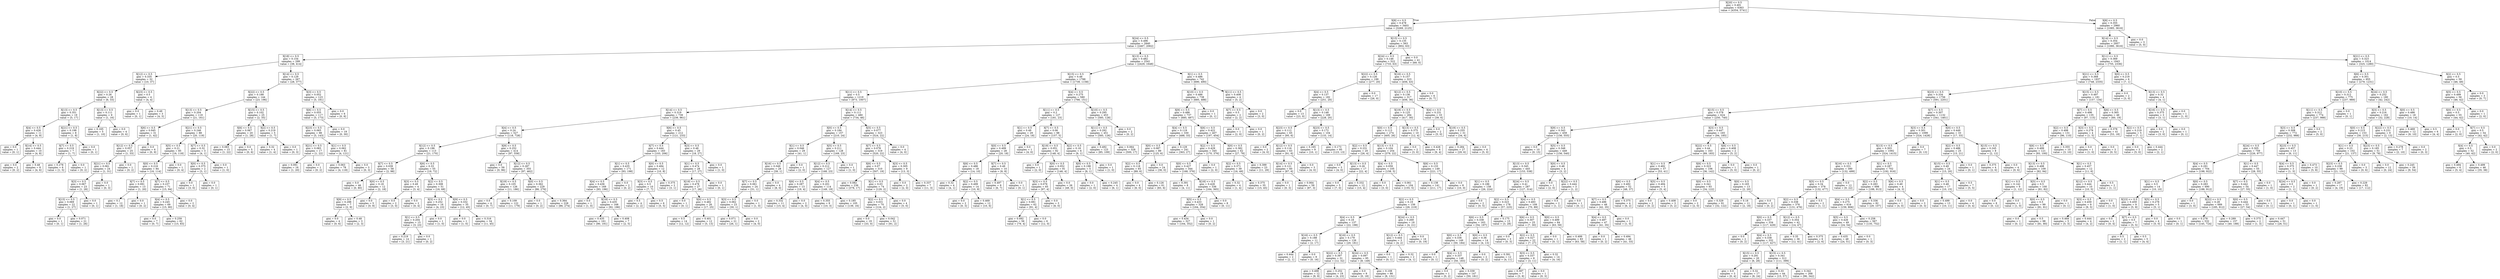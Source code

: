 digraph Tree {
node [shape=box] ;
0 [label="X[20] <= 0.5\ngini = 0.491\nsamples = 6363\nvalue = [4354, 5741]"] ;
1 [label="X[8] <= 0.5\ngini = 0.478\nsamples = 3403\nvalue = [3269, 2125]"] ;
0 -> 1 [labeldistance=2.5, labelangle=45, headlabel="True"] ;
2 [label="X[24] <= 0.5\ngini = 0.496\nsamples = 2840\nvalue = [2467, 2062]"] ;
1 -> 2 ;
3 [label="X[18] <= 0.5\ngini = 0.154\nsamples = 299\nvalue = [38, 414]"] ;
2 -> 3 ;
4 [label="X[12] <= 0.5\ngini = 0.335\nsamples = 32\nvalue = [10, 37]"] ;
3 -> 4 ;
5 [label="X[22] <= 0.5\ngini = 0.26\nsamples = 28\nvalue = [6, 33]"] ;
4 -> 5 ;
6 [label="X[13] <= 0.5\ngini = 0.351\nsamples = 19\nvalue = [5, 17]"] ;
5 -> 6 ;
7 [label="X[4] <= 0.5\ngini = 0.426\nsamples = 11\nvalue = [4, 9]"] ;
6 -> 7 ;
8 [label="gini = 0.0\nsamples = 1\nvalue = [0, 1]"] ;
7 -> 8 ;
9 [label="X[14] <= 0.5\ngini = 0.444\nsamples = 10\nvalue = [4, 8]"] ;
7 -> 9 ;
10 [label="gini = 0.0\nsamples = 2\nvalue = [0, 2]"] ;
9 -> 10 ;
11 [label="gini = 0.48\nsamples = 8\nvalue = [4, 6]"] ;
9 -> 11 ;
12 [label="X[21] <= 0.5\ngini = 0.198\nsamples = 8\nvalue = [1, 8]"] ;
6 -> 12 ;
13 [label="X[7] <= 0.5\ngini = 0.219\nsamples = 7\nvalue = [1, 7]"] ;
12 -> 13 ;
14 [label="gini = 0.278\nsamples = 6\nvalue = [1, 5]"] ;
13 -> 14 ;
15 [label="gini = 0.0\nsamples = 1\nvalue = [0, 2]"] ;
13 -> 15 ;
16 [label="gini = 0.0\nsamples = 1\nvalue = [0, 1]"] ;
12 -> 16 ;
17 [label="X[13] <= 0.5\ngini = 0.111\nsamples = 9\nvalue = [1, 16]"] ;
5 -> 17 ;
18 [label="gini = 0.165\nsamples = 5\nvalue = [1, 10]"] ;
17 -> 18 ;
19 [label="gini = 0.0\nsamples = 4\nvalue = [0, 6]"] ;
17 -> 19 ;
20 [label="X[23] <= 0.5\ngini = 0.5\nsamples = 4\nvalue = [4, 4]"] ;
4 -> 20 ;
21 [label="gini = 0.0\nsamples = 1\nvalue = [0, 1]"] ;
20 -> 21 ;
22 [label="gini = 0.49\nsamples = 3\nvalue = [4, 3]"] ;
20 -> 22 ;
23 [label="X[14] <= 0.5\ngini = 0.129\nsamples = 267\nvalue = [28, 377]"] ;
3 -> 23 ;
24 [label="X[22] <= 0.5\ngini = 0.188\nsamples = 144\nvalue = [23, 196]"] ;
23 -> 24 ;
25 [label="X[13] <= 0.5\ngini = 0.204\nsamples = 119\nvalue = [21, 161]"] ;
24 -> 25 ;
26 [label="X[6] <= 0.5\ngini = 0.045\nsamples = 31\nvalue = [1, 42]"] ;
25 -> 26 ;
27 [label="X[12] <= 0.5\ngini = 0.057\nsamples = 25\nvalue = [1, 33]"] ;
26 -> 27 ;
28 [label="X[21] <= 0.5\ngini = 0.061\nsamples = 24\nvalue = [1, 31]"] ;
27 -> 28 ;
29 [label="X[3] <= 0.5\ngini = 0.067\nsamples = 23\nvalue = [1, 28]"] ;
28 -> 29 ;
30 [label="X[15] <= 0.5\ngini = 0.069\nsamples = 22\nvalue = [1, 27]"] ;
29 -> 30 ;
31 [label="gini = 0.0\nsamples = 1\nvalue = [0, 1]"] ;
30 -> 31 ;
32 [label="gini = 0.071\nsamples = 21\nvalue = [1, 26]"] ;
30 -> 32 ;
33 [label="gini = 0.0\nsamples = 1\nvalue = [0, 1]"] ;
29 -> 33 ;
34 [label="gini = 0.0\nsamples = 1\nvalue = [0, 3]"] ;
28 -> 34 ;
35 [label="gini = 0.0\nsamples = 1\nvalue = [0, 2]"] ;
27 -> 35 ;
36 [label="gini = 0.0\nsamples = 6\nvalue = [0, 9]"] ;
26 -> 36 ;
37 [label="X[21] <= 0.5\ngini = 0.246\nsamples = 88\nvalue = [20, 119]"] ;
25 -> 37 ;
38 [label="X[5] <= 0.5\ngini = 0.21\nsamples = 85\nvalue = [16, 118]"] ;
37 -> 38 ;
39 [label="X[0] <= 0.5\ngini = 0.216\nsamples = 84\nvalue = [16, 114]"] ;
38 -> 39 ;
40 [label="X[7] <= 0.5\ngini = 0.091\nsamples = 13\nvalue = [1, 20]"] ;
39 -> 40 ;
41 [label="gini = 0.1\nsamples = 12\nvalue = [1, 18]"] ;
40 -> 41 ;
42 [label="gini = 0.0\nsamples = 1\nvalue = [0, 2]"] ;
40 -> 42 ;
43 [label="X[7] <= 0.5\ngini = 0.237\nsamples = 71\nvalue = [15, 94]"] ;
39 -> 43 ;
44 [label="X[4] <= 0.5\ngini = 0.245\nsamples = 69\nvalue = [15, 90]"] ;
43 -> 44 ;
45 [label="gini = 0.0\nsamples = 7\nvalue = [0, 7]"] ;
44 -> 45 ;
46 [label="gini = 0.259\nsamples = 62\nvalue = [15, 83]"] ;
44 -> 46 ;
47 [label="gini = 0.0\nsamples = 2\nvalue = [0, 4]"] ;
43 -> 47 ;
48 [label="gini = 0.0\nsamples = 1\nvalue = [0, 4]"] ;
38 -> 48 ;
49 [label="X[7] <= 0.5\ngini = 0.32\nsamples = 3\nvalue = [4, 1]"] ;
37 -> 49 ;
50 [label="X[0] <= 0.5\ngini = 0.375\nsamples = 2\nvalue = [3, 1]"] ;
49 -> 50 ;
51 [label="gini = 0.0\nsamples = 1\nvalue = [3, 0]"] ;
50 -> 51 ;
52 [label="gini = 0.0\nsamples = 1\nvalue = [0, 1]"] ;
50 -> 52 ;
53 [label="gini = 0.0\nsamples = 1\nvalue = [1, 0]"] ;
49 -> 53 ;
54 [label="X[15] <= 0.5\ngini = 0.102\nsamples = 25\nvalue = [2, 35]"] ;
24 -> 54 ;
55 [label="X[6] <= 0.5\ngini = 0.067\nsamples = 20\nvalue = [1, 28]"] ;
54 -> 55 ;
56 [label="gini = 0.083\nsamples = 15\nvalue = [1, 22]"] ;
55 -> 56 ;
57 [label="gini = 0.0\nsamples = 5\nvalue = [0, 6]"] ;
55 -> 57 ;
58 [label="X[2] <= 0.5\ngini = 0.219\nsamples = 5\nvalue = [1, 7]"] ;
54 -> 58 ;
59 [label="gini = 0.32\nsamples = 4\nvalue = [1, 4]"] ;
58 -> 59 ;
60 [label="gini = 0.0\nsamples = 1\nvalue = [0, 3]"] ;
58 -> 60 ;
61 [label="X[3] <= 0.5\ngini = 0.052\nsamples = 123\nvalue = [5, 181]"] ;
23 -> 61 ;
62 [label="X[6] <= 0.5\ngini = 0.055\nsamples = 117\nvalue = [5, 173]"] ;
61 -> 62 ;
63 [label="X[23] <= 0.5\ngini = 0.065\nsamples = 98\nvalue = [5, 143]"] ;
62 -> 63 ;
64 [label="X[21] <= 0.5\ngini = 0.083\nsamples = 17\nvalue = [1, 22]"] ;
63 -> 64 ;
65 [label="gini = 0.091\nsamples = 16\nvalue = [1, 20]"] ;
64 -> 65 ;
66 [label="gini = 0.0\nsamples = 1\nvalue = [0, 2]"] ;
64 -> 66 ;
67 [label="X[1] <= 0.5\ngini = 0.062\nsamples = 81\nvalue = [4, 121]"] ;
63 -> 67 ;
68 [label="gini = 0.063\nsamples = 78\nvalue = [4, 118]"] ;
67 -> 68 ;
69 [label="gini = 0.0\nsamples = 3\nvalue = [0, 3]"] ;
67 -> 69 ;
70 [label="gini = 0.0\nsamples = 19\nvalue = [0, 30]"] ;
62 -> 70 ;
71 [label="gini = 0.0\nsamples = 6\nvalue = [0, 8]"] ;
61 -> 71 ;
72 [label="X[13] <= 0.5\ngini = 0.482\nsamples = 2541\nvalue = [2429, 1648]"] ;
2 -> 72 ;
73 [label="X[15] <= 0.5\ngini = 0.48\nsamples = 1799\nvalue = [1739, 1158]"] ;
72 -> 73 ;
74 [label="X[11] <= 0.5\ngini = 0.5\nsamples = 1219\nvalue = [973, 1007]"] ;
73 -> 74 ;
75 [label="X[14] <= 0.5\ngini = 0.319\nsamples = 739\nvalue = [239, 961]"] ;
74 -> 75 ;
76 [label="X[4] <= 0.5\ngini = 0.24\nsamples = 527\nvalue = [118, 728]"] ;
75 -> 76 ;
77 [label="X[12] <= 0.5\ngini = 0.196\nsamples = 113\nvalue = [21, 170]"] ;
76 -> 77 ;
78 [label="X[7] <= 0.5\ngini = 0.039\nsamples = 58\nvalue = [2, 98]"] ;
77 -> 78 ;
79 [label="gini = 0.0\nsamples = 46\nvalue = [0, 80]"] ;
78 -> 79 ;
80 [label="X[0] <= 0.5\ngini = 0.18\nsamples = 12\nvalue = [2, 18]"] ;
78 -> 80 ;
81 [label="X[9] <= 0.5\ngini = 0.298\nsamples = 7\nvalue = [2, 9]"] ;
80 -> 81 ;
82 [label="gini = 0.0\nsamples = 4\nvalue = [0, 6]"] ;
81 -> 82 ;
83 [label="gini = 0.48\nsamples = 3\nvalue = [2, 3]"] ;
81 -> 83 ;
84 [label="gini = 0.0\nsamples = 5\nvalue = [0, 9]"] ;
80 -> 84 ;
85 [label="X[6] <= 0.5\ngini = 0.33\nsamples = 55\nvalue = [19, 72]"] ;
77 -> 85 ;
86 [label="X[3] <= 0.5\ngini = 0.49\nsamples = 4\nvalue = [3, 4]"] ;
85 -> 86 ;
87 [label="gini = 0.0\nsamples = 2\nvalue = [3, 0]"] ;
86 -> 87 ;
88 [label="gini = 0.0\nsamples = 2\nvalue = [0, 4]"] ;
86 -> 88 ;
89 [label="X[2] <= 0.5\ngini = 0.308\nsamples = 51\nvalue = [16, 68]"] ;
85 -> 89 ;
90 [label="X[3] <= 0.5\ngini = 0.252\nsamples = 16\nvalue = [4, 23]"] ;
89 -> 90 ;
91 [label="X[1] <= 0.5\ngini = 0.204\nsamples = 15\nvalue = [3, 23]"] ;
90 -> 91 ;
92 [label="gini = 0.219\nsamples = 14\nvalue = [3, 21]"] ;
91 -> 92 ;
93 [label="gini = 0.0\nsamples = 1\nvalue = [0, 2]"] ;
91 -> 93 ;
94 [label="gini = 0.0\nsamples = 1\nvalue = [1, 0]"] ;
90 -> 94 ;
95 [label="X[9] <= 0.5\ngini = 0.332\nsamples = 35\nvalue = [12, 45]"] ;
89 -> 95 ;
96 [label="gini = 0.0\nsamples = 1\nvalue = [1, 0]"] ;
95 -> 96 ;
97 [label="gini = 0.316\nsamples = 34\nvalue = [11, 45]"] ;
95 -> 97 ;
98 [label="X[9] <= 0.5\ngini = 0.252\nsamples = 414\nvalue = [97, 558]"] ;
76 -> 98 ;
99 [label="gini = 0.0\nsamples = 59\nvalue = [0, 96]"] ;
98 -> 99 ;
100 [label="X[12] <= 0.5\ngini = 0.287\nsamples = 355\nvalue = [97, 462]"] ;
98 -> 100 ;
101 [label="X[19] <= 0.5\ngini = 0.105\nsamples = 126\nvalue = [11, 186]"] ;
100 -> 101 ;
102 [label="gini = 0.0\nsamples = 4\nvalue = [0, 7]"] ;
101 -> 102 ;
103 [label="gini = 0.109\nsamples = 122\nvalue = [11, 179]"] ;
101 -> 103 ;
104 [label="X[0] <= 0.5\ngini = 0.362\nsamples = 229\nvalue = [86, 276]"] ;
100 -> 104 ;
105 [label="gini = 0.0\nsamples = 1\nvalue = [0, 2]"] ;
104 -> 105 ;
106 [label="gini = 0.364\nsamples = 228\nvalue = [86, 274]"] ;
104 -> 106 ;
107 [label="X[6] <= 0.5\ngini = 0.45\nsamples = 212\nvalue = [121, 233]"] ;
75 -> 107 ;
108 [label="X[7] <= 0.5\ngini = 0.444\nsamples = 183\nvalue = [103, 206]"] ;
107 -> 108 ;
109 [label="X[1] <= 0.5\ngini = 0.435\nsamples = 171\nvalue = [93, 198]"] ;
108 -> 109 ;
110 [label="X[4] <= 0.5\ngini = 0.436\nsamples = 169\nvalue = [93, 196]"] ;
109 -> 110 ;
111 [label="gini = 0.0\nsamples = 1\nvalue = [1, 0]"] ;
110 -> 111 ;
112 [label="X[18] <= 0.5\ngini = 0.435\nsamples = 168\nvalue = [92, 196]"] ;
110 -> 112 ;
113 [label="gini = 0.435\nsamples = 161\nvalue = [90, 191]"] ;
112 -> 113 ;
114 [label="gini = 0.408\nsamples = 7\nvalue = [2, 5]"] ;
112 -> 114 ;
115 [label="gini = 0.0\nsamples = 2\nvalue = [0, 2]"] ;
109 -> 115 ;
116 [label="X[0] <= 0.5\ngini = 0.494\nsamples = 12\nvalue = [10, 8]"] ;
108 -> 116 ;
117 [label="X[3] <= 0.5\ngini = 0.5\nsamples = 10\nvalue = [7, 7]"] ;
116 -> 117 ;
118 [label="gini = 0.5\nsamples = 4\nvalue = [2, 2]"] ;
117 -> 118 ;
119 [label="gini = 0.5\nsamples = 6\nvalue = [5, 5]"] ;
117 -> 119 ;
120 [label="gini = 0.375\nsamples = 2\nvalue = [3, 1]"] ;
116 -> 120 ;
121 [label="X[3] <= 0.5\ngini = 0.48\nsamples = 29\nvalue = [18, 27]"] ;
107 -> 121 ;
122 [label="X[1] <= 0.5\ngini = 0.474\nsamples = 28\nvalue = [17, 27]"] ;
121 -> 122 ;
123 [label="X[19] <= 0.5\ngini = 0.478\nsamples = 27\nvalue = [17, 26]"] ;
122 -> 123 ;
124 [label="gini = 0.0\nsamples = 1\nvalue = [0, 1]"] ;
123 -> 124 ;
125 [label="X[0] <= 0.5\ngini = 0.482\nsamples = 26\nvalue = [17, 25]"] ;
123 -> 125 ;
126 [label="gini = 0.5\nsamples = 14\nvalue = [12, 12]"] ;
125 -> 126 ;
127 [label="gini = 0.401\nsamples = 12\nvalue = [5, 13]"] ;
125 -> 127 ;
128 [label="gini = 0.0\nsamples = 1\nvalue = [0, 1]"] ;
122 -> 128 ;
129 [label="gini = 0.0\nsamples = 1\nvalue = [1, 0]"] ;
121 -> 129 ;
130 [label="X[14] <= 0.5\ngini = 0.111\nsamples = 480\nvalue = [734, 46]"] ;
74 -> 130 ;
131 [label="X[0] <= 0.5\ngini = 0.184\nsamples = 157\nvalue = [210, 24]"] ;
130 -> 131 ;
132 [label="X[1] <= 0.5\ngini = 0.046\nsamples = 29\nvalue = [41, 1]"] ;
131 -> 132 ;
133 [label="X[16] <= 0.5\ngini = 0.049\nsamples = 28\nvalue = [39, 1]"] ;
132 -> 133 ;
134 [label="X[7] <= 0.5\ngini = 0.061\nsamples = 24\nvalue = [31, 1]"] ;
133 -> 134 ;
135 [label="X[3] <= 0.5\ngini = 0.062\nsamples = 23\nvalue = [30, 1]"] ;
134 -> 135 ;
136 [label="gini = 0.071\nsamples = 21\nvalue = [26, 1]"] ;
135 -> 136 ;
137 [label="gini = 0.0\nsamples = 2\nvalue = [4, 0]"] ;
135 -> 137 ;
138 [label="gini = 0.0\nsamples = 1\nvalue = [1, 0]"] ;
134 -> 138 ;
139 [label="gini = 0.0\nsamples = 4\nvalue = [8, 0]"] ;
133 -> 139 ;
140 [label="gini = 0.0\nsamples = 1\nvalue = [2, 0]"] ;
132 -> 140 ;
141 [label="X[5] <= 0.5\ngini = 0.211\nsamples = 128\nvalue = [169, 23]"] ;
131 -> 141 ;
142 [label="X[12] <= 0.5\ngini = 0.212\nsamples = 127\nvalue = [168, 23]"] ;
141 -> 142 ;
143 [label="X[6] <= 0.5\ngini = 0.287\nsamples = 13\nvalue = [19, 4]"] ;
142 -> 143 ;
144 [label="gini = 0.332\nsamples = 11\nvalue = [15, 4]"] ;
143 -> 144 ;
145 [label="gini = 0.0\nsamples = 2\nvalue = [4, 0]"] ;
143 -> 145 ;
146 [label="X[4] <= 0.5\ngini = 0.201\nsamples = 114\nvalue = [149, 19]"] ;
142 -> 146 ;
147 [label="gini = 0.355\nsamples = 9\nvalue = [10, 3]"] ;
146 -> 147 ;
148 [label="gini = 0.185\nsamples = 105\nvalue = [139, 16]"] ;
146 -> 148 ;
149 [label="gini = 0.0\nsamples = 1\nvalue = [1, 0]"] ;
141 -> 149 ;
150 [label="X[5] <= 0.5\ngini = 0.077\nsamples = 323\nvalue = [524, 22]"] ;
130 -> 150 ;
151 [label="X[7] <= 0.5\ngini = 0.078\nsamples = 319\nvalue = [520, 22]"] ;
150 -> 151 ;
152 [label="X[6] <= 0.5\ngini = 0.07\nsamples = 310\nvalue = [507, 19]"] ;
151 -> 152 ;
153 [label="gini = 0.082\nsamples = 236\nvalue = [378, 17]"] ;
152 -> 153 ;
154 [label="X[1] <= 0.5\ngini = 0.03\nsamples = 74\nvalue = [129, 2]"] ;
152 -> 154 ;
155 [label="X[2] <= 0.5\ngini = 0.031\nsamples = 70\nvalue = [124, 2]"] ;
154 -> 155 ;
156 [label="gini = 0.0\nsamples = 19\nvalue = [33, 0]"] ;
155 -> 156 ;
157 [label="gini = 0.042\nsamples = 51\nvalue = [91, 2]"] ;
155 -> 157 ;
158 [label="gini = 0.0\nsamples = 4\nvalue = [5, 0]"] ;
154 -> 158 ;
159 [label="X[3] <= 0.5\ngini = 0.305\nsamples = 9\nvalue = [13, 3]"] ;
151 -> 159 ;
160 [label="gini = 0.0\nsamples = 2\nvalue = [2, 0]"] ;
159 -> 160 ;
161 [label="gini = 0.337\nsamples = 7\nvalue = [11, 3]"] ;
159 -> 161 ;
162 [label="gini = 0.0\nsamples = 4\nvalue = [4, 0]"] ;
150 -> 162 ;
163 [label="X[4] <= 0.5\ngini = 0.275\nsamples = 580\nvalue = [766, 151]"] ;
73 -> 163 ;
164 [label="X[11] <= 0.5\ngini = 0.2\nsamples = 127\nvalue = [181, 23]"] ;
163 -> 164 ;
165 [label="X[1] <= 0.5\ngini = 0.49\nsamples = 29\nvalue = [24, 18]"] ;
164 -> 165 ;
166 [label="X[0] <= 0.5\ngini = 0.499\nsamples = 28\nvalue = [20, 18]"] ;
165 -> 166 ;
167 [label="X[6] <= 0.5\ngini = 0.486\nsamples = 18\nvalue = [14, 10]"] ;
166 -> 167 ;
168 [label="gini = 0.32\nsamples = 4\nvalue = [4, 1]"] ;
167 -> 168 ;
169 [label="X[2] <= 0.5\ngini = 0.499\nsamples = 14\nvalue = [10, 9]"] ;
167 -> 169 ;
170 [label="gini = 0.0\nsamples = 2\nvalue = [0, 3]"] ;
169 -> 170 ;
171 [label="gini = 0.469\nsamples = 12\nvalue = [10, 6]"] ;
169 -> 171 ;
172 [label="X[7] <= 0.5\ngini = 0.49\nsamples = 10\nvalue = [6, 8]"] ;
166 -> 172 ;
173 [label="gini = 0.497\nsamples = 9\nvalue = [6, 7]"] ;
172 -> 173 ;
174 [label="gini = 0.0\nsamples = 1\nvalue = [0, 1]"] ;
172 -> 174 ;
175 [label="gini = 0.0\nsamples = 1\nvalue = [4, 0]"] ;
165 -> 175 ;
176 [label="X[7] <= 0.5\ngini = 0.06\nsamples = 98\nvalue = [157, 5]"] ;
164 -> 176 ;
177 [label="X[19] <= 0.5\ngini = 0.051\nsamples = 92\nvalue = [148, 4]"] ;
176 -> 177 ;
178 [label="gini = 0.0\nsamples = 1\nvalue = [2, 0]"] ;
177 -> 178 ;
179 [label="X[0] <= 0.5\ngini = 0.052\nsamples = 91\nvalue = [146, 4]"] ;
177 -> 179 ;
180 [label="X[3] <= 0.5\ngini = 0.076\nsamples = 65\nvalue = [97, 4]"] ;
179 -> 180 ;
181 [label="X[1] <= 0.5\ngini = 0.081\nsamples = 62\nvalue = [91, 4]"] ;
180 -> 181 ;
182 [label="gini = 0.092\nsamples = 56\nvalue = [79, 4]"] ;
181 -> 182 ;
183 [label="gini = 0.0\nsamples = 6\nvalue = [12, 0]"] ;
181 -> 183 ;
184 [label="gini = 0.0\nsamples = 3\nvalue = [6, 0]"] ;
180 -> 184 ;
185 [label="gini = 0.0\nsamples = 26\nvalue = [49, 0]"] ;
179 -> 185 ;
186 [label="X[2] <= 0.5\ngini = 0.18\nsamples = 6\nvalue = [9, 1]"] ;
176 -> 186 ;
187 [label="X[0] <= 0.5\ngini = 0.198\nsamples = 5\nvalue = [8, 1]"] ;
186 -> 187 ;
188 [label="gini = 0.0\nsamples = 1\nvalue = [2, 0]"] ;
187 -> 188 ;
189 [label="gini = 0.245\nsamples = 4\nvalue = [6, 1]"] ;
187 -> 189 ;
190 [label="gini = 0.0\nsamples = 1\nvalue = [1, 0]"] ;
186 -> 190 ;
191 [label="X[10] <= 0.5\ngini = 0.295\nsamples = 453\nvalue = [585, 128]"] ;
163 -> 191 ;
192 [label="X[11] <= 0.5\ngini = 0.292\nsamples = 451\nvalue = [585, 126]"] ;
191 -> 192 ;
193 [label="gini = 0.492\nsamples = 123\nvalue = [85, 109]"] ;
192 -> 193 ;
194 [label="gini = 0.064\nsamples = 328\nvalue = [500, 17]"] ;
192 -> 194 ;
195 [label="gini = 0.0\nsamples = 2\nvalue = [0, 2]"] ;
191 -> 195 ;
196 [label="X[1] <= 0.5\ngini = 0.486\nsamples = 742\nvalue = [690, 490]"] ;
72 -> 196 ;
197 [label="X[10] <= 0.5\ngini = 0.486\nsamples = 738\nvalue = [685, 488]"] ;
196 -> 197 ;
198 [label="X[9] <= 0.5\ngini = 0.486\nsamples = 737\nvalue = [685, 487]"] ;
197 -> 198 ;
199 [label="X[4] <= 0.5\ngini = 0.119\nsamples = 330\nvalue = [488, 33]"] ;
198 -> 199 ;
200 [label="X[0] <= 0.5\ngini = 0.087\nsamples = 89\nvalue = [125, 6]"] ;
199 -> 200 ;
201 [label="X[2] <= 0.5\ngini = 0.118\nsamples = 65\nvalue = [89, 6]"] ;
200 -> 201 ;
202 [label="gini = 0.0\nsamples = 4\nvalue = [6, 0]"] ;
201 -> 202 ;
203 [label="gini = 0.126\nsamples = 61\nvalue = [83, 6]"] ;
201 -> 203 ;
204 [label="gini = 0.0\nsamples = 24\nvalue = [36, 0]"] ;
200 -> 204 ;
205 [label="gini = 0.129\nsamples = 241\nvalue = [363, 27]"] ;
199 -> 205 ;
206 [label="X[6] <= 0.5\ngini = 0.422\nsamples = 407\nvalue = [197, 454]"] ;
198 -> 206 ;
207 [label="X[2] <= 0.5\ngini = 0.429\nsamples = 345\nvalue = [170, 376]"] ;
206 -> 207 ;
208 [label="X[0] <= 0.5\ngini = 0.427\nsamples = 344\nvalue = [168, 376]"] ;
207 -> 208 ;
209 [label="gini = 0.391\nsamples = 8\nvalue = [4, 11]"] ;
208 -> 209 ;
210 [label="X[18] <= 0.5\ngini = 0.428\nsamples = 336\nvalue = [164, 365]"] ;
208 -> 210 ;
211 [label="X[5] <= 0.5\ngini = 0.433\nsamples = 328\nvalue = [164, 354]"] ;
210 -> 211 ;
212 [label="gini = 0.434\nsamples = 327\nvalue = [164, 352]"] ;
211 -> 212 ;
213 [label="gini = 0.0\nsamples = 1\nvalue = [0, 2]"] ;
211 -> 213 ;
214 [label="gini = 0.0\nsamples = 8\nvalue = [0, 11]"] ;
210 -> 214 ;
215 [label="gini = 0.0\nsamples = 1\nvalue = [2, 0]"] ;
207 -> 215 ;
216 [label="X[0] <= 0.5\ngini = 0.382\nsamples = 62\nvalue = [27, 78]"] ;
206 -> 216 ;
217 [label="X[2] <= 0.5\ngini = 0.371\nsamples = 39\nvalue = [16, 49]"] ;
216 -> 217 ;
218 [label="gini = 0.32\nsamples = 4\nvalue = [1, 4]"] ;
217 -> 218 ;
219 [label="gini = 0.375\nsamples = 35\nvalue = [15, 45]"] ;
217 -> 219 ;
220 [label="gini = 0.399\nsamples = 23\nvalue = [11, 29]"] ;
216 -> 220 ;
221 [label="gini = 0.0\nsamples = 1\nvalue = [0, 1]"] ;
197 -> 221 ;
222 [label="X[11] <= 0.5\ngini = 0.408\nsamples = 4\nvalue = [5, 2]"] ;
196 -> 222 ;
223 [label="X[7] <= 0.5\ngini = 0.5\nsamples = 2\nvalue = [2, 2]"] ;
222 -> 223 ;
224 [label="gini = 0.0\nsamples = 1\nvalue = [2, 0]"] ;
223 -> 224 ;
225 [label="gini = 0.0\nsamples = 1\nvalue = [0, 2]"] ;
223 -> 225 ;
226 [label="gini = 0.0\nsamples = 2\nvalue = [3, 0]"] ;
222 -> 226 ;
227 [label="X[15] <= 0.5\ngini = 0.135\nsamples = 563\nvalue = [802, 63]"] ;
1 -> 227 ;
228 [label="X[24] <= 0.5\ngini = 0.146\nsamples = 522\nvalue = [733, 63]"] ;
227 -> 228 ;
229 [label="X[22] <= 0.5\ngini = 0.126\nsamples = 199\nvalue = [277, 20]"] ;
228 -> 229 ;
230 [label="X[4] <= 0.5\ngini = 0.137\nsamples = 182\nvalue = [251, 20]"] ;
229 -> 230 ;
231 [label="gini = 0.0\nsamples = 13\nvalue = [23, 0]"] ;
230 -> 231 ;
232 [label="X[13] <= 0.5\ngini = 0.148\nsamples = 169\nvalue = [228, 20]"] ;
230 -> 232 ;
233 [label="X[23] <= 0.5\ngini = 0.112\nsamples = 65\nvalue = [95, 6]"] ;
232 -> 233 ;
234 [label="gini = 0.0\nsamples = 2\nvalue = [4, 0]"] ;
233 -> 234 ;
235 [label="X[12] <= 0.5\ngini = 0.116\nsamples = 63\nvalue = [91, 6]"] ;
233 -> 235 ;
236 [label="X[14] <= 0.5\ngini = 0.121\nsamples = 60\nvalue = [87, 6]"] ;
235 -> 236 ;
237 [label="gini = 0.0\nsamples = 1\nvalue = [0, 3]"] ;
236 -> 237 ;
238 [label="gini = 0.064\nsamples = 59\nvalue = [87, 3]"] ;
236 -> 238 ;
239 [label="gini = 0.0\nsamples = 3\nvalue = [4, 0]"] ;
235 -> 239 ;
240 [label="X[23] <= 0.5\ngini = 0.172\nsamples = 104\nvalue = [133, 14]"] ;
232 -> 240 ;
241 [label="gini = 0.165\nsamples = 9\nvalue = [10, 1]"] ;
240 -> 241 ;
242 [label="gini = 0.173\nsamples = 95\nvalue = [123, 13]"] ;
240 -> 242 ;
243 [label="gini = 0.0\nsamples = 17\nvalue = [26, 0]"] ;
229 -> 243 ;
244 [label="X[16] <= 0.5\ngini = 0.157\nsamples = 323\nvalue = [456, 43]"] ;
228 -> 244 ;
245 [label="X[12] <= 0.5\ngini = 0.136\nsamples = 317\nvalue = [456, 36]"] ;
244 -> 245 ;
246 [label="X[19] <= 0.5\ngini = 0.125\nsamples = 284\nvalue = [417, 30]"] ;
245 -> 246 ;
247 [label="X[0] <= 0.5\ngini = 0.113\nsamples = 274\nvalue = [405, 26]"] ;
246 -> 247 ;
248 [label="X[2] <= 0.5\ngini = 0.231\nsamples = 20\nvalue = [26, 4]"] ;
247 -> 248 ;
249 [label="gini = 0.0\nsamples = 3\nvalue = [4, 0]"] ;
248 -> 249 ;
250 [label="X[13] <= 0.5\ngini = 0.26\nsamples = 17\nvalue = [22, 4]"] ;
248 -> 250 ;
251 [label="gini = 0.0\nsamples = 5\nvalue = [7, 0]"] ;
250 -> 251 ;
252 [label="gini = 0.332\nsamples = 12\nvalue = [15, 4]"] ;
250 -> 252 ;
253 [label="X[13] <= 0.5\ngini = 0.104\nsamples = 254\nvalue = [379, 22]"] ;
247 -> 253 ;
254 [label="X[4] <= 0.5\ngini = 0.059\nsamples = 105\nvalue = [158, 5]"] ;
253 -> 254 ;
255 [label="gini = 0.0\nsamples = 1\nvalue = [3, 0]"] ;
254 -> 255 ;
256 [label="gini = 0.061\nsamples = 104\nvalue = [155, 5]"] ;
254 -> 256 ;
257 [label="X[6] <= 0.5\ngini = 0.133\nsamples = 149\nvalue = [221, 17]"] ;
253 -> 257 ;
258 [label="gini = 0.138\nsamples = 141\nvalue = [211, 17]"] ;
257 -> 258 ;
259 [label="gini = 0.0\nsamples = 8\nvalue = [10, 0]"] ;
257 -> 259 ;
260 [label="X[13] <= 0.5\ngini = 0.375\nsamples = 10\nvalue = [12, 4]"] ;
246 -> 260 ;
261 [label="gini = 0.0\nsamples = 2\nvalue = [3, 0]"] ;
260 -> 261 ;
262 [label="gini = 0.426\nsamples = 8\nvalue = [9, 4]"] ;
260 -> 262 ;
263 [label="X[4] <= 0.5\ngini = 0.231\nsamples = 33\nvalue = [39, 6]"] ;
245 -> 263 ;
264 [label="gini = 0.0\nsamples = 2\nvalue = [5, 0]"] ;
263 -> 264 ;
265 [label="X[19] <= 0.5\ngini = 0.255\nsamples = 31\nvalue = [34, 6]"] ;
263 -> 265 ;
266 [label="gini = 0.284\nsamples = 27\nvalue = [29, 6]"] ;
265 -> 266 ;
267 [label="gini = 0.0\nsamples = 4\nvalue = [5, 0]"] ;
265 -> 267 ;
268 [label="gini = 0.0\nsamples = 6\nvalue = [0, 7]"] ;
244 -> 268 ;
269 [label="gini = 0.0\nsamples = 41\nvalue = [69, 0]"] ;
227 -> 269 ;
270 [label="X[8] <= 0.5\ngini = 0.355\nsamples = 2960\nvalue = [1085, 3616]"] ;
0 -> 270 [labeldistance=2.5, labelangle=-45, headlabel="False"] ;
271 [label="X[14] <= 0.5\ngini = 0.354\nsamples = 2957\nvalue = [1080, 3616]"] ;
270 -> 271 ;
272 [label="X[11] <= 0.5\ngini = 0.369\nsamples = 1943\nvalue = [755, 2336]"] ;
271 -> 272 ;
273 [label="X[21] <= 0.5\ngini = 0.368\nsamples = 1937\nvalue = [748, 2335]"] ;
272 -> 273 ;
274 [label="X[23] <= 0.5\ngini = 0.334\nsamples = 1756\nvalue = [591, 2201]"] ;
273 -> 274 ;
275 [label="X[15] <= 0.5\ngini = 0.378\nsamples = 624\nvalue = [250, 740]"] ;
274 -> 275 ;
276 [label="X[9] <= 0.5\ngini = 0.343\nsamples = 459\nvalue = [156, 555]"] ;
275 -> 276 ;
277 [label="gini = 0.0\nsamples = 10\nvalue = [0, 15]"] ;
276 -> 277 ;
278 [label="X[5] <= 0.5\ngini = 0.348\nsamples = 449\nvalue = [156, 540]"] ;
276 -> 278 ;
279 [label="X[13] <= 0.5\ngini = 0.345\nsamples = 445\nvalue = [153, 538]"] ;
278 -> 279 ;
280 [label="X[1] <= 0.5\ngini = 0.186\nsamples = 158\nvalue = [26, 224]"] ;
279 -> 280 ;
281 [label="X[2] <= 0.5\ngini = 0.19\nsamples = 156\nvalue = [26, 219]"] ;
280 -> 281 ;
282 [label="X[4] <= 0.5\ngini = 0.18\nsamples = 137\nvalue = [22, 198]"] ;
281 -> 282 ;
283 [label="X[16] <= 0.5\ngini = 0.188\nsamples = 11\nvalue = [2, 17]"] ;
282 -> 283 ;
284 [label="gini = 0.444\nsamples = 2\nvalue = [2, 1]"] ;
283 -> 284 ;
285 [label="gini = 0.0\nsamples = 9\nvalue = [0, 16]"] ;
283 -> 285 ;
286 [label="X[16] <= 0.5\ngini = 0.179\nsamples = 126\nvalue = [20, 181]"] ;
282 -> 286 ;
287 [label="X[22] <= 0.5\ngini = 0.397\nsamples = 31\nvalue = [12, 32]"] ;
286 -> 287 ;
288 [label="gini = 0.498\nsamples = 12\nvalue = [8, 9]"] ;
287 -> 288 ;
289 [label="gini = 0.252\nsamples = 19\nvalue = [4, 23]"] ;
287 -> 289 ;
290 [label="X[24] <= 0.5\ngini = 0.097\nsamples = 95\nvalue = [8, 149]"] ;
286 -> 290 ;
291 [label="gini = 0.0\nsamples = 9\nvalue = [0, 18]"] ;
290 -> 291 ;
292 [label="gini = 0.108\nsamples = 86\nvalue = [8, 131]"] ;
290 -> 292 ;
293 [label="X[24] <= 0.5\ngini = 0.269\nsamples = 19\nvalue = [4, 21]"] ;
281 -> 293 ;
294 [label="X[12] <= 0.5\ngini = 0.444\nsamples = 3\nvalue = [4, 2]"] ;
293 -> 294 ;
295 [label="gini = 0.0\nsamples = 1\nvalue = [0, 1]"] ;
294 -> 295 ;
296 [label="gini = 0.32\nsamples = 2\nvalue = [4, 1]"] ;
294 -> 296 ;
297 [label="gini = 0.0\nsamples = 16\nvalue = [0, 19]"] ;
293 -> 297 ;
298 [label="gini = 0.0\nsamples = 2\nvalue = [0, 5]"] ;
280 -> 298 ;
299 [label="X[24] <= 0.5\ngini = 0.41\nsamples = 287\nvalue = [127, 314]"] ;
279 -> 299 ;
300 [label="X[2] <= 0.5\ngini = 0.323\nsamples = 178\nvalue = [57, 225]"] ;
299 -> 300 ;
301 [label="X[6] <= 0.5\ngini = 0.338\nsamples = 163\nvalue = [54, 197]"] ;
300 -> 301 ;
302 [label="X[0] <= 0.5\ngini = 0.336\nsamples = 149\nvalue = [50, 184]"] ;
301 -> 302 ;
303 [label="gini = 0.0\nsamples = 1\nvalue = [0, 1]"] ;
302 -> 303 ;
304 [label="X[4] <= 0.5\ngini = 0.337\nsamples = 148\nvalue = [50, 183]"] ;
302 -> 304 ;
305 [label="gini = 0.0\nsamples = 1\nvalue = [0, 2]"] ;
304 -> 305 ;
306 [label="gini = 0.339\nsamples = 147\nvalue = [50, 181]"] ;
304 -> 306 ;
307 [label="X[0] <= 0.5\ngini = 0.36\nsamples = 14\nvalue = [4, 13]"] ;
301 -> 307 ;
308 [label="gini = 0.0\nsamples = 2\nvalue = [0, 2]"] ;
307 -> 308 ;
309 [label="gini = 0.391\nsamples = 12\nvalue = [4, 11]"] ;
307 -> 309 ;
310 [label="gini = 0.175\nsamples = 15\nvalue = [3, 28]"] ;
300 -> 310 ;
311 [label="X[4] <= 0.5\ngini = 0.493\nsamples = 109\nvalue = [70, 89]"] ;
299 -> 311 ;
312 [label="X[6] <= 0.5\ngini = 0.307\nsamples = 25\nvalue = [7, 30]"] ;
311 -> 312 ;
313 [label="gini = 0.0\nsamples = 3\nvalue = [0, 3]"] ;
312 -> 313 ;
314 [label="X[2] <= 0.5\ngini = 0.327\nsamples = 22\nvalue = [7, 27]"] ;
312 -> 314 ;
315 [label="X[3] <= 0.5\ngini = 0.337\nsamples = 8\nvalue = [3, 11]"] ;
314 -> 315 ;
316 [label="gini = 0.397\nsamples = 7\nvalue = [3, 8]"] ;
315 -> 316 ;
317 [label="gini = 0.0\nsamples = 1\nvalue = [0, 3]"] ;
315 -> 317 ;
318 [label="gini = 0.32\nsamples = 14\nvalue = [4, 16]"] ;
314 -> 318 ;
319 [label="X[0] <= 0.5\ngini = 0.499\nsamples = 84\nvalue = [63, 59]"] ;
311 -> 319 ;
320 [label="gini = 0.0\nsamples = 1\nvalue = [0, 1]"] ;
319 -> 320 ;
321 [label="gini = 0.499\nsamples = 83\nvalue = [63, 58]"] ;
319 -> 321 ;
322 [label="X[0] <= 0.5\ngini = 0.48\nsamples = 4\nvalue = [3, 2]"] ;
278 -> 322 ;
323 [label="gini = 0.0\nsamples = 1\nvalue = [2, 0]"] ;
322 -> 323 ;
324 [label="X[22] <= 0.5\ngini = 0.444\nsamples = 3\nvalue = [1, 2]"] ;
322 -> 324 ;
325 [label="gini = 0.5\nsamples = 2\nvalue = [1, 1]"] ;
324 -> 325 ;
326 [label="gini = 0.0\nsamples = 1\nvalue = [0, 1]"] ;
324 -> 326 ;
327 [label="X[3] <= 0.5\ngini = 0.447\nsamples = 165\nvalue = [94, 185]"] ;
275 -> 327 ;
328 [label="X[22] <= 0.5\ngini = 0.44\nsamples = 163\nvalue = [89, 183]"] ;
327 -> 328 ;
329 [label="X[1] <= 0.5\ngini = 0.492\nsamples = 57\nvalue = [53, 41]"] ;
328 -> 329 ;
330 [label="X[6] <= 0.5\ngini = 0.492\nsamples = 52\nvalue = [48, 37]"] ;
329 -> 330 ;
331 [label="X[7] <= 0.5\ngini = 0.496\nsamples = 48\nvalue = [42, 35]"] ;
330 -> 331 ;
332 [label="X[4] <= 0.5\ngini = 0.497\nsamples = 47\nvalue = [41, 35]"] ;
331 -> 332 ;
333 [label="gini = 0.0\nsamples = 1\nvalue = [0, 2]"] ;
332 -> 333 ;
334 [label="gini = 0.494\nsamples = 46\nvalue = [41, 33]"] ;
332 -> 334 ;
335 [label="gini = 0.0\nsamples = 1\nvalue = [1, 0]"] ;
331 -> 335 ;
336 [label="gini = 0.375\nsamples = 4\nvalue = [6, 2]"] ;
330 -> 336 ;
337 [label="X[5] <= 0.5\ngini = 0.494\nsamples = 5\nvalue = [5, 4]"] ;
329 -> 337 ;
338 [label="gini = 0.0\nsamples = 2\nvalue = [0, 2]"] ;
337 -> 338 ;
339 [label="gini = 0.408\nsamples = 3\nvalue = [5, 2]"] ;
337 -> 339 ;
340 [label="X[6] <= 0.5\ngini = 0.323\nsamples = 106\nvalue = [36, 142]"] ;
328 -> 340 ;
341 [label="X[0] <= 0.5\ngini = 0.341\nsamples = 93\nvalue = [34, 122]"] ;
340 -> 341 ;
342 [label="gini = 0.0\nsamples = 2\nvalue = [2, 0]"] ;
341 -> 342 ;
343 [label="gini = 0.329\nsamples = 91\nvalue = [32, 122]"] ;
341 -> 343 ;
344 [label="X[0] <= 0.5\ngini = 0.165\nsamples = 13\nvalue = [2, 20]"] ;
340 -> 344 ;
345 [label="gini = 0.18\nsamples = 11\nvalue = [2, 18]"] ;
344 -> 345 ;
346 [label="gini = 0.0\nsamples = 2\nvalue = [0, 2]"] ;
344 -> 346 ;
347 [label="X[6] <= 0.5\ngini = 0.408\nsamples = 2\nvalue = [5, 2]"] ;
327 -> 347 ;
348 [label="gini = 0.0\nsamples = 1\nvalue = [5, 0]"] ;
347 -> 348 ;
349 [label="gini = 0.0\nsamples = 1\nvalue = [0, 2]"] ;
347 -> 349 ;
350 [label="X[7] <= 0.5\ngini = 0.307\nsamples = 1132\nvalue = [341, 1461]"] ;
274 -> 350 ;
351 [label="X[3] <= 0.5\ngini = 0.301\nsamples = 1099\nvalue = [324, 1428]"] ;
350 -> 351 ;
352 [label="X[13] <= 0.5\ngini = 0.303\nsamples = 1092\nvalue = [324, 1415]"] ;
351 -> 352 ;
353 [label="X[16] <= 0.5\ngini = 0.331\nsamples = 390\nvalue = [132, 499]"] ;
352 -> 353 ;
354 [label="X[5] <= 0.5\ngini = 0.34\nsamples = 378\nvalue = [132, 477]"] ;
353 -> 354 ;
355 [label="X[2] <= 0.5\ngini = 0.338\nsamples = 376\nvalue = [131, 476]"] ;
354 -> 355 ;
356 [label="X[0] <= 0.5\ngini = 0.337\nsamples = 334\nvalue = [117, 429]"] ;
355 -> 356 ;
357 [label="gini = 0.0\nsamples = 2\nvalue = [0, 2]"] ;
356 -> 357 ;
358 [label="X[4] <= 0.5\ngini = 0.338\nsamples = 332\nvalue = [117, 427]"] ;
356 -> 358 ;
359 [label="X[15] <= 0.5\ngini = 0.291\nsamples = 20\nvalue = [6, 28]"] ;
358 -> 359 ;
360 [label="gini = 0.0\nsamples = 3\nvalue = [0, 4]"] ;
359 -> 360 ;
361 [label="gini = 0.32\nsamples = 17\nvalue = [6, 24]"] ;
359 -> 361 ;
362 [label="X[15] <= 0.5\ngini = 0.341\nsamples = 312\nvalue = [111, 399]"] ;
358 -> 362 ;
363 [label="gini = 0.33\nsamples = 44\nvalue = [15, 57]"] ;
362 -> 363 ;
364 [label="gini = 0.342\nsamples = 268\nvalue = [96, 342]"] ;
362 -> 364 ;
365 [label="X[12] <= 0.5\ngini = 0.354\nsamples = 42\nvalue = [14, 47]"] ;
355 -> 365 ;
366 [label="gini = 0.35\nsamples = 36\nvalue = [12, 41]"] ;
365 -> 366 ;
367 [label="gini = 0.375\nsamples = 6\nvalue = [2, 6]"] ;
365 -> 367 ;
368 [label="gini = 0.5\nsamples = 2\nvalue = [1, 1]"] ;
354 -> 368 ;
369 [label="gini = 0.0\nsamples = 12\nvalue = [0, 22]"] ;
353 -> 369 ;
370 [label="X[1] <= 0.5\ngini = 0.287\nsamples = 702\nvalue = [192, 916]"] ;
352 -> 370 ;
371 [label="X[2] <= 0.5\ngini = 0.283\nsamples = 698\nvalue = [188, 913]"] ;
370 -> 371 ;
372 [label="X[4] <= 0.5\ngini = 0.275\nsamples = 616\nvalue = [159, 806]"] ;
371 -> 372 ;
373 [label="X[5] <= 0.5\ngini = 0.426\nsamples = 49\nvalue = [24, 54]"] ;
372 -> 373 ;
374 [label="gini = 0.435\nsamples = 48\nvalue = [24, 51]"] ;
373 -> 374 ;
375 [label="gini = 0.0\nsamples = 1\nvalue = [0, 3]"] ;
373 -> 375 ;
376 [label="gini = 0.258\nsamples = 567\nvalue = [135, 752]"] ;
372 -> 376 ;
377 [label="gini = 0.336\nsamples = 82\nvalue = [29, 107]"] ;
371 -> 377 ;
378 [label="X[6] <= 0.5\ngini = 0.49\nsamples = 4\nvalue = [4, 3]"] ;
370 -> 378 ;
379 [label="gini = 0.0\nsamples = 1\nvalue = [4, 0]"] ;
378 -> 379 ;
380 [label="gini = 0.0\nsamples = 3\nvalue = [0, 3]"] ;
378 -> 380 ;
381 [label="gini = 0.0\nsamples = 7\nvalue = [0, 13]"] ;
351 -> 381 ;
382 [label="X[0] <= 0.5\ngini = 0.449\nsamples = 33\nvalue = [17, 33]"] ;
350 -> 382 ;
383 [label="X[2] <= 0.5\ngini = 0.486\nsamples = 25\nvalue = [15, 21]"] ;
382 -> 383 ;
384 [label="X[15] <= 0.5\ngini = 0.49\nsamples = 24\nvalue = [15, 20]"] ;
383 -> 384 ;
385 [label="X[1] <= 0.5\ngini = 0.48\nsamples = 17\nvalue = [10, 15]"] ;
384 -> 385 ;
386 [label="gini = 0.499\nsamples = 13\nvalue = [10, 11]"] ;
385 -> 386 ;
387 [label="gini = 0.0\nsamples = 4\nvalue = [0, 4]"] ;
385 -> 387 ;
388 [label="gini = 0.5\nsamples = 7\nvalue = [5, 5]"] ;
384 -> 388 ;
389 [label="gini = 0.0\nsamples = 1\nvalue = [0, 1]"] ;
383 -> 389 ;
390 [label="X[15] <= 0.5\ngini = 0.245\nsamples = 8\nvalue = [2, 12]"] ;
382 -> 390 ;
391 [label="gini = 0.375\nsamples = 4\nvalue = [2, 6]"] ;
390 -> 391 ;
392 [label="gini = 0.0\nsamples = 4\nvalue = [0, 6]"] ;
390 -> 392 ;
393 [label="X[15] <= 0.5\ngini = 0.497\nsamples = 181\nvalue = [157, 134]"] ;
273 -> 393 ;
394 [label="X[7] <= 0.5\ngini = 0.496\nsamples = 135\nvalue = [97, 115]"] ;
393 -> 394 ;
395 [label="X[2] <= 0.5\ngini = 0.498\nsamples = 131\nvalue = [96, 110]"] ;
394 -> 395 ;
396 [label="X[6] <= 0.5\ngini = 0.499\nsamples = 121\nvalue = [93, 100]"] ;
395 -> 396 ;
397 [label="X[13] <= 0.5\ngini = 0.498\nsamples = 109\nvalue = [82, 94]"] ;
396 -> 397 ;
398 [label="X[1] <= 0.5\ngini = 0.142\nsamples = 9\nvalue = [1, 12]"] ;
397 -> 398 ;
399 [label="gini = 0.0\nsamples = 8\nvalue = [0, 12]"] ;
398 -> 399 ;
400 [label="gini = 0.0\nsamples = 1\nvalue = [1, 0]"] ;
398 -> 400 ;
401 [label="X[5] <= 0.5\ngini = 0.5\nsamples = 100\nvalue = [81, 82]"] ;
397 -> 401 ;
402 [label="X[0] <= 0.5\ngini = 0.5\nsamples = 99\nvalue = [81, 81]"] ;
401 -> 402 ;
403 [label="gini = 0.0\nsamples = 1\nvalue = [0, 1]"] ;
402 -> 403 ;
404 [label="gini = 0.5\nsamples = 98\nvalue = [81, 80]"] ;
402 -> 404 ;
405 [label="gini = 0.0\nsamples = 1\nvalue = [0, 1]"] ;
401 -> 405 ;
406 [label="X[1] <= 0.5\ngini = 0.457\nsamples = 12\nvalue = [11, 6]"] ;
396 -> 406 ;
407 [label="X[12] <= 0.5\ngini = 0.444\nsamples = 10\nvalue = [10, 5]"] ;
406 -> 407 ;
408 [label="X[3] <= 0.5\ngini = 0.459\nsamples = 9\nvalue = [9, 5]"] ;
407 -> 408 ;
409 [label="gini = 0.469\nsamples = 5\nvalue = [5, 3]"] ;
408 -> 409 ;
410 [label="gini = 0.444\nsamples = 4\nvalue = [4, 2]"] ;
408 -> 410 ;
411 [label="gini = 0.0\nsamples = 1\nvalue = [1, 0]"] ;
407 -> 411 ;
412 [label="gini = 0.5\nsamples = 2\nvalue = [1, 1]"] ;
406 -> 412 ;
413 [label="gini = 0.355\nsamples = 10\nvalue = [3, 10]"] ;
395 -> 413 ;
414 [label="X[3] <= 0.5\ngini = 0.278\nsamples = 4\nvalue = [1, 5]"] ;
394 -> 414 ;
415 [label="gini = 0.0\nsamples = 1\nvalue = [1, 0]"] ;
414 -> 415 ;
416 [label="gini = 0.0\nsamples = 3\nvalue = [0, 5]"] ;
414 -> 416 ;
417 [label="X[6] <= 0.5\ngini = 0.365\nsamples = 46\nvalue = [60, 19]"] ;
393 -> 417 ;
418 [label="gini = 0.378\nsamples = 41\nvalue = [53, 18]"] ;
417 -> 418 ;
419 [label="X[2] <= 0.5\ngini = 0.219\nsamples = 5\nvalue = [7, 1]"] ;
417 -> 419 ;
420 [label="gini = 0.0\nsamples = 3\nvalue = [5, 0]"] ;
419 -> 420 ;
421 [label="gini = 0.444\nsamples = 2\nvalue = [2, 1]"] ;
419 -> 421 ;
422 [label="X[0] <= 0.5\ngini = 0.219\nsamples = 6\nvalue = [7, 1]"] ;
272 -> 422 ;
423 [label="gini = 0.0\nsamples = 2\nvalue = [3, 0]"] ;
422 -> 423 ;
424 [label="X[13] <= 0.5\ngini = 0.32\nsamples = 4\nvalue = [4, 1]"] ;
422 -> 424 ;
425 [label="X[16] <= 0.5\ngini = 0.375\nsamples = 3\nvalue = [3, 1]"] ;
424 -> 425 ;
426 [label="gini = 0.0\nsamples = 2\nvalue = [3, 0]"] ;
425 -> 426 ;
427 [label="gini = 0.0\nsamples = 1\nvalue = [0, 1]"] ;
425 -> 427 ;
428 [label="gini = 0.0\nsamples = 1\nvalue = [1, 0]"] ;
424 -> 428 ;
429 [label="X[21] <= 0.5\ngini = 0.323\nsamples = 1014\nvalue = [325, 1280]"] ;
271 -> 429 ;
430 [label="X[6] <= 0.5\ngini = 0.301\nsamples = 955\nvalue = [279, 1231]"] ;
429 -> 430 ;
431 [label="X[10] <= 0.5\ngini = 0.312\nsamples = 775\nvalue = [237, 989]"] ;
430 -> 431 ;
432 [label="X[11] <= 0.5\ngini = 0.312\nsamples = 774\nvalue = [237, 988]"] ;
431 -> 432 ;
433 [label="X[3] <= 0.5\ngini = 0.308\nsamples = 772\nvalue = [232, 988]"] ;
432 -> 433 ;
434 [label="X[24] <= 0.5\ngini = 0.305\nsamples = 759\nvalue = [226, 977]"] ;
433 -> 434 ;
435 [label="X[4] <= 0.5\ngini = 0.291\nsamples = 704\nvalue = [198, 922]"] ;
434 -> 435 ;
436 [label="X[1] <= 0.5\ngini = 0.5\nsamples = 14\nvalue = [10, 10]"] ;
435 -> 436 ;
437 [label="X[23] <= 0.5\ngini = 0.459\nsamples = 9\nvalue = [5, 9]"] ;
436 -> 437 ;
438 [label="gini = 0.0\nsamples = 2\nvalue = [0, 4]"] ;
437 -> 438 ;
439 [label="X[7] <= 0.5\ngini = 0.5\nsamples = 7\nvalue = [5, 5]"] ;
437 -> 439 ;
440 [label="gini = 0.5\nsamples = 2\nvalue = [1, 1]"] ;
439 -> 440 ;
441 [label="gini = 0.5\nsamples = 5\nvalue = [4, 4]"] ;
439 -> 441 ;
442 [label="X[5] <= 0.5\ngini = 0.278\nsamples = 5\nvalue = [5, 1]"] ;
436 -> 442 ;
443 [label="gini = 0.0\nsamples = 4\nvalue = [5, 0]"] ;
442 -> 443 ;
444 [label="gini = 0.0\nsamples = 1\nvalue = [0, 1]"] ;
442 -> 444 ;
445 [label="X[0] <= 0.5\ngini = 0.283\nsamples = 690\nvalue = [188, 912]"] ;
435 -> 445 ;
446 [label="gini = 0.0\nsamples = 1\nvalue = [3, 0]"] ;
445 -> 446 ;
447 [label="X[22] <= 0.5\ngini = 0.28\nsamples = 689\nvalue = [185, 912]"] ;
445 -> 447 ;
448 [label="gini = 0.278\nsamples = 532\nvalue = [145, 724]"] ;
447 -> 448 ;
449 [label="gini = 0.289\nsamples = 157\nvalue = [40, 188]"] ;
447 -> 449 ;
450 [label="X[1] <= 0.5\ngini = 0.447\nsamples = 55\nvalue = [28, 55]"] ;
434 -> 450 ;
451 [label="X[7] <= 0.5\ngini = 0.442\nsamples = 54\nvalue = [27, 55]"] ;
450 -> 451 ;
452 [label="X[0] <= 0.5\ngini = 0.444\nsamples = 53\nvalue = [27, 54]"] ;
451 -> 452 ;
453 [label="gini = 0.375\nsamples = 2\nvalue = [1, 3]"] ;
452 -> 453 ;
454 [label="gini = 0.447\nsamples = 51\nvalue = [26, 51]"] ;
452 -> 454 ;
455 [label="gini = 0.0\nsamples = 1\nvalue = [0, 1]"] ;
451 -> 455 ;
456 [label="gini = 0.0\nsamples = 1\nvalue = [1, 0]"] ;
450 -> 456 ;
457 [label="X[23] <= 0.5\ngini = 0.457\nsamples = 13\nvalue = [6, 11]"] ;
433 -> 457 ;
458 [label="X[4] <= 0.5\ngini = 0.375\nsamples = 3\nvalue = [1, 3]"] ;
457 -> 458 ;
459 [label="X[24] <= 0.5\ngini = 0.5\nsamples = 2\nvalue = [1, 1]"] ;
458 -> 459 ;
460 [label="gini = 0.0\nsamples = 1\nvalue = [0, 1]"] ;
459 -> 460 ;
461 [label="gini = 0.0\nsamples = 1\nvalue = [1, 0]"] ;
459 -> 461 ;
462 [label="gini = 0.0\nsamples = 1\nvalue = [0, 2]"] ;
458 -> 462 ;
463 [label="gini = 0.473\nsamples = 10\nvalue = [5, 8]"] ;
457 -> 463 ;
464 [label="gini = 0.0\nsamples = 2\nvalue = [5, 0]"] ;
432 -> 464 ;
465 [label="gini = 0.0\nsamples = 1\nvalue = [0, 1]"] ;
431 -> 465 ;
466 [label="X[24] <= 0.5\ngini = 0.252\nsamples = 180\nvalue = [42, 242]"] ;
430 -> 466 ;
467 [label="X[3] <= 0.5\ngini = 0.216\nsamples = 162\nvalue = [32, 228]"] ;
466 -> 467 ;
468 [label="X[0] <= 0.5\ngini = 0.215\nsamples = 153\nvalue = [30, 215]"] ;
467 -> 468 ;
469 [label="X[1] <= 0.5\ngini = 0.23\nsamples = 102\nvalue = [21, 137]"] ;
468 -> 469 ;
470 [label="X[23] <= 0.5\ngini = 0.238\nsamples = 99\nvalue = [21, 131]"] ;
469 -> 470 ;
471 [label="gini = 0.287\nsamples = 17\nvalue = [4, 19]"] ;
470 -> 471 ;
472 [label="gini = 0.229\nsamples = 82\nvalue = [17, 112]"] ;
470 -> 472 ;
473 [label="gini = 0.0\nsamples = 3\nvalue = [0, 6]"] ;
469 -> 473 ;
474 [label="X[23] <= 0.5\ngini = 0.185\nsamples = 51\nvalue = [9, 78]"] ;
468 -> 474 ;
475 [label="gini = 0.0\nsamples = 12\nvalue = [0, 24]"] ;
474 -> 475 ;
476 [label="gini = 0.245\nsamples = 39\nvalue = [9, 54]"] ;
474 -> 476 ;
477 [label="X[22] <= 0.5\ngini = 0.231\nsamples = 9\nvalue = [2, 13]"] ;
467 -> 477 ;
478 [label="gini = 0.278\nsamples = 7\nvalue = [2, 10]"] ;
477 -> 478 ;
479 [label="gini = 0.0\nsamples = 2\nvalue = [0, 3]"] ;
477 -> 479 ;
480 [label="X[0] <= 0.5\ngini = 0.486\nsamples = 18\nvalue = [10, 14]"] ;
466 -> 480 ;
481 [label="gini = 0.469\nsamples = 12\nvalue = [6, 10]"] ;
480 -> 481 ;
482 [label="gini = 0.5\nsamples = 6\nvalue = [4, 4]"] ;
480 -> 482 ;
483 [label="X[2] <= 0.5\ngini = 0.5\nsamples = 59\nvalue = [46, 49]"] ;
429 -> 483 ;
484 [label="X[5] <= 0.5\ngini = 0.499\nsamples = 56\nvalue = [46, 42]"] ;
483 -> 484 ;
485 [label="X[0] <= 0.5\ngini = 0.5\nsamples = 55\nvalue = [44, 42]"] ;
484 -> 485 ;
486 [label="gini = 0.0\nsamples = 1\nvalue = [2, 0]"] ;
485 -> 486 ;
487 [label="X[7] <= 0.5\ngini = 0.5\nsamples = 54\nvalue = [42, 42]"] ;
485 -> 487 ;
488 [label="X[4] <= 0.5\ngini = 0.5\nsamples = 52\nvalue = [40, 42]"] ;
487 -> 488 ;
489 [label="gini = 0.494\nsamples = 6\nvalue = [5, 4]"] ;
488 -> 489 ;
490 [label="gini = 0.499\nsamples = 46\nvalue = [35, 38]"] ;
488 -> 490 ;
491 [label="gini = 0.0\nsamples = 2\nvalue = [2, 0]"] ;
487 -> 491 ;
492 [label="gini = 0.0\nsamples = 1\nvalue = [2, 0]"] ;
484 -> 492 ;
493 [label="gini = 0.0\nsamples = 3\nvalue = [0, 7]"] ;
483 -> 493 ;
494 [label="gini = 0.0\nsamples = 3\nvalue = [5, 0]"] ;
270 -> 494 ;
}